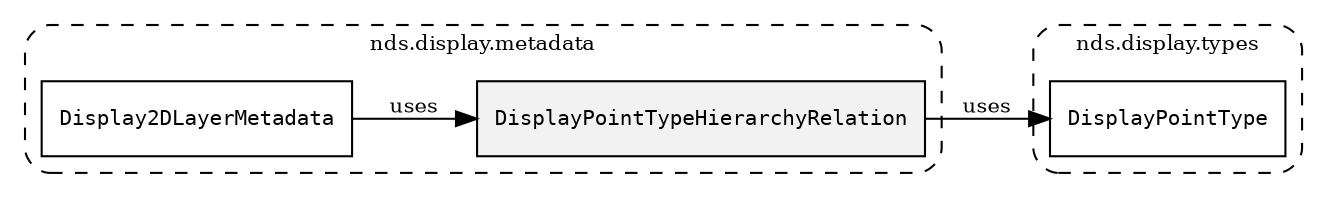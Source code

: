 /**
 * This dot file creates symbol collaboration diagram for DisplayPointTypeHierarchyRelation.
 */
digraph ZSERIO
{
    node [shape=box, fontsize=10];
    rankdir="LR";
    fontsize=10;
    tooltip="DisplayPointTypeHierarchyRelation collaboration diagram";

    subgraph "cluster_nds.display.metadata"
    {
        style="dashed, rounded";
        label="nds.display.metadata";
        tooltip="Package nds.display.metadata";
        href="../../../content/packages/nds.display.metadata.html#Package-nds-display-metadata";
        target="_parent";

        "DisplayPointTypeHierarchyRelation" [style="filled", fillcolor="#0000000D", target="_parent", label=<<font face="monospace"><table align="center" border="0" cellspacing="0" cellpadding="0"><tr><td href="../../../content/packages/nds.display.metadata.html#Structure-DisplayPointTypeHierarchyRelation" title="Structure defined in nds.display.metadata">DisplayPointTypeHierarchyRelation</td></tr></table></font>>];
        "Display2DLayerMetadata" [target="_parent", label=<<font face="monospace"><table align="center" border="0" cellspacing="0" cellpadding="0"><tr><td href="../../../content/packages/nds.display.metadata.html#Structure-Display2DLayerMetadata" title="Structure defined in nds.display.metadata">Display2DLayerMetadata</td></tr></table></font>>];
    }

    subgraph "cluster_nds.display.types"
    {
        style="dashed, rounded";
        label="nds.display.types";
        tooltip="Package nds.display.types";
        href="../../../content/packages/nds.display.types.html#Package-nds-display-types";
        target="_parent";

        "DisplayPointType" [target="_parent", label=<<font face="monospace"><table align="center" border="0" cellspacing="0" cellpadding="0"><tr><td href="../../../content/packages/nds.display.types.html#Enum-DisplayPointType" title="Enum defined in nds.display.types">DisplayPointType</td></tr></table></font>>];
    }

    "DisplayPointTypeHierarchyRelation" -> "DisplayPointType" [label="uses", fontsize=10];
    "Display2DLayerMetadata" -> "DisplayPointTypeHierarchyRelation" [label="uses", fontsize=10];
}
